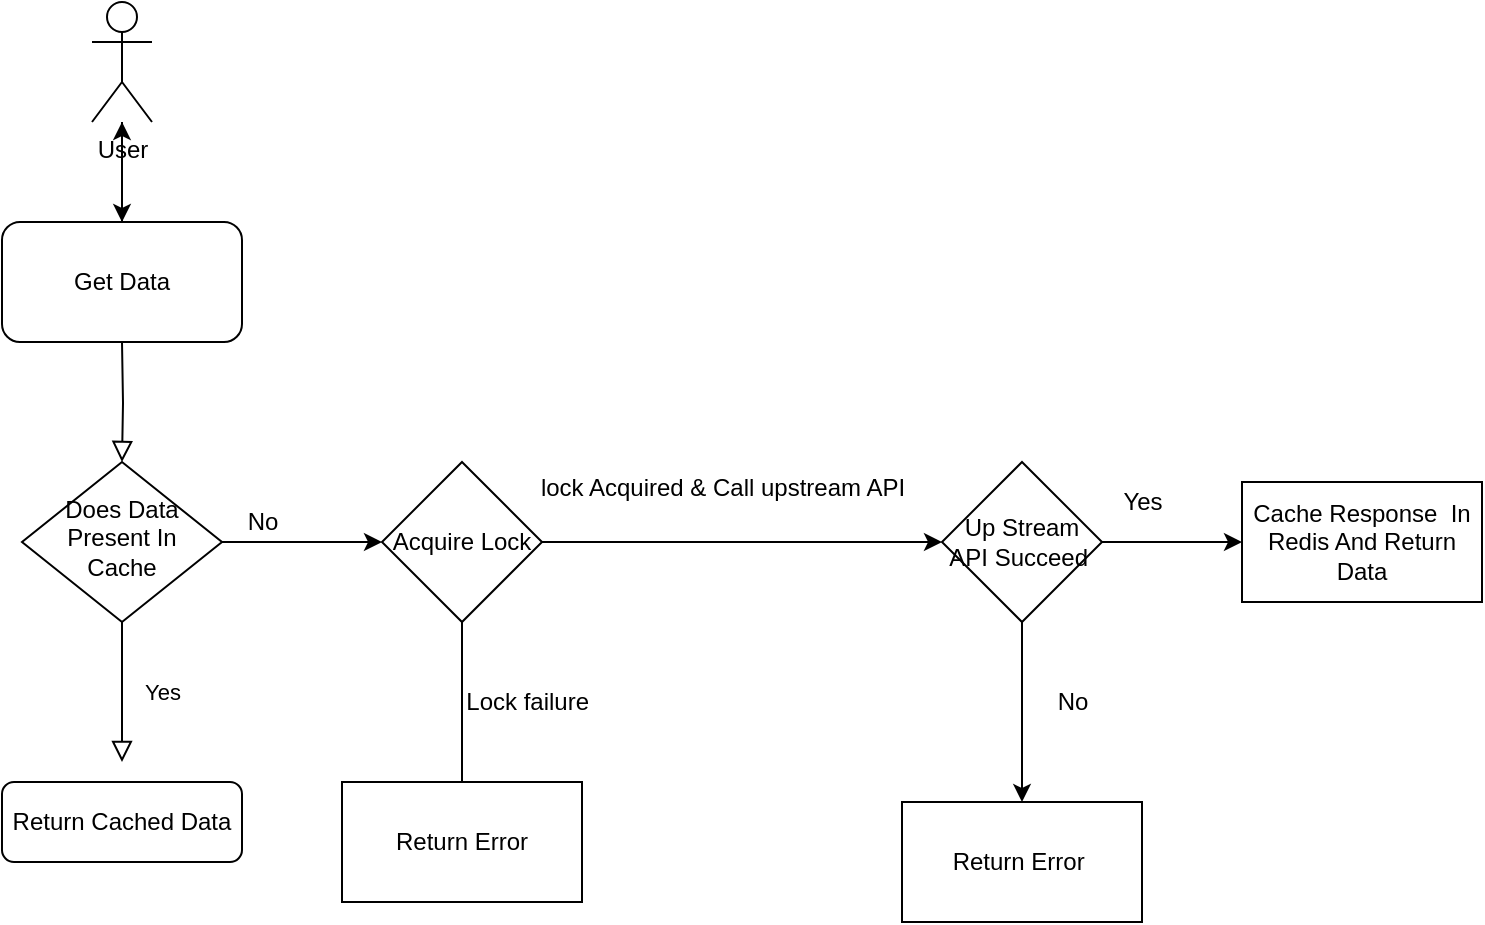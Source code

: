 <mxfile version="15.0.6" type="github">
  <diagram id="C5RBs43oDa-KdzZeNtuy" name="Page-1">
    <mxGraphModel dx="1298" dy="834" grid="1" gridSize="10" guides="1" tooltips="1" connect="1" arrows="1" fold="1" page="1" pageScale="1" pageWidth="827" pageHeight="1169" math="0" shadow="0">
      <root>
        <mxCell id="WIyWlLk6GJQsqaUBKTNV-0" />
        <mxCell id="WIyWlLk6GJQsqaUBKTNV-1" parent="WIyWlLk6GJQsqaUBKTNV-0" />
        <mxCell id="WIyWlLk6GJQsqaUBKTNV-2" value="" style="rounded=0;html=1;jettySize=auto;orthogonalLoop=1;fontSize=11;endArrow=block;endFill=0;endSize=8;strokeWidth=1;shadow=0;labelBackgroundColor=none;edgeStyle=orthogonalEdgeStyle;" parent="WIyWlLk6GJQsqaUBKTNV-1" target="WIyWlLk6GJQsqaUBKTNV-6" edge="1">
          <mxGeometry relative="1" as="geometry">
            <mxPoint x="70" y="180" as="sourcePoint" />
          </mxGeometry>
        </mxCell>
        <mxCell id="WIyWlLk6GJQsqaUBKTNV-4" value="Yes" style="rounded=0;html=1;jettySize=auto;orthogonalLoop=1;fontSize=11;endArrow=block;endFill=0;endSize=8;strokeWidth=1;shadow=0;labelBackgroundColor=none;edgeStyle=orthogonalEdgeStyle;" parent="WIyWlLk6GJQsqaUBKTNV-1" source="WIyWlLk6GJQsqaUBKTNV-6" edge="1">
          <mxGeometry y="20" relative="1" as="geometry">
            <mxPoint as="offset" />
            <mxPoint x="70" y="390" as="targetPoint" />
          </mxGeometry>
        </mxCell>
        <mxCell id="WIyWlLk6GJQsqaUBKTNV-6" value="Does Data Present In Cache" style="rhombus;whiteSpace=wrap;html=1;shadow=0;fontFamily=Helvetica;fontSize=12;align=center;strokeWidth=1;spacing=6;spacingTop=-4;" parent="WIyWlLk6GJQsqaUBKTNV-1" vertex="1">
          <mxGeometry x="20" y="240" width="100" height="80" as="geometry" />
        </mxCell>
        <mxCell id="9hLO5zHrpL0AH_IZ2F6S-10" value="" style="edgeStyle=orthogonalEdgeStyle;rounded=0;orthogonalLoop=1;jettySize=auto;html=1;" parent="WIyWlLk6GJQsqaUBKTNV-1" edge="1">
          <mxGeometry relative="1" as="geometry">
            <mxPoint x="200" y="280" as="targetPoint" />
            <mxPoint x="120" y="280" as="sourcePoint" />
          </mxGeometry>
        </mxCell>
        <mxCell id="WIyWlLk6GJQsqaUBKTNV-12" value="Return Cached Data" style="rounded=1;whiteSpace=wrap;html=1;fontSize=12;glass=0;strokeWidth=1;shadow=0;" parent="WIyWlLk6GJQsqaUBKTNV-1" vertex="1">
          <mxGeometry x="10" y="400" width="120" height="40" as="geometry" />
        </mxCell>
        <mxCell id="9hLO5zHrpL0AH_IZ2F6S-8" value="" style="edgeStyle=orthogonalEdgeStyle;rounded=0;orthogonalLoop=1;jettySize=auto;html=1;" parent="WIyWlLk6GJQsqaUBKTNV-1" source="9hLO5zHrpL0AH_IZ2F6S-3" target="9hLO5zHrpL0AH_IZ2F6S-6" edge="1">
          <mxGeometry relative="1" as="geometry" />
        </mxCell>
        <mxCell id="9hLO5zHrpL0AH_IZ2F6S-3" value="User" style="shape=umlActor;verticalLabelPosition=bottom;verticalAlign=top;html=1;outlineConnect=0;" parent="WIyWlLk6GJQsqaUBKTNV-1" vertex="1">
          <mxGeometry x="55" y="10" width="30" height="60" as="geometry" />
        </mxCell>
        <mxCell id="7Xexp0gkfumny4wuqzGf-0" value="" style="edgeStyle=orthogonalEdgeStyle;rounded=0;orthogonalLoop=1;jettySize=auto;html=1;" parent="WIyWlLk6GJQsqaUBKTNV-1" source="9hLO5zHrpL0AH_IZ2F6S-6" target="9hLO5zHrpL0AH_IZ2F6S-3" edge="1">
          <mxGeometry relative="1" as="geometry" />
        </mxCell>
        <mxCell id="9hLO5zHrpL0AH_IZ2F6S-6" value="Get Data" style="rounded=1;whiteSpace=wrap;html=1;" parent="WIyWlLk6GJQsqaUBKTNV-1" vertex="1">
          <mxGeometry x="10" y="120" width="120" height="60" as="geometry" />
        </mxCell>
        <mxCell id="9hLO5zHrpL0AH_IZ2F6S-17" value="" style="edgeStyle=orthogonalEdgeStyle;rounded=0;orthogonalLoop=1;jettySize=auto;html=1;" parent="WIyWlLk6GJQsqaUBKTNV-1" source="9hLO5zHrpL0AH_IZ2F6S-13" target="9hLO5zHrpL0AH_IZ2F6S-16" edge="1">
          <mxGeometry relative="1" as="geometry" />
        </mxCell>
        <mxCell id="7Xexp0gkfumny4wuqzGf-1" value="" style="edgeStyle=orthogonalEdgeStyle;rounded=0;orthogonalLoop=1;jettySize=auto;html=1;" parent="WIyWlLk6GJQsqaUBKTNV-1" source="9hLO5zHrpL0AH_IZ2F6S-13" target="9hLO5zHrpL0AH_IZ2F6S-23" edge="1">
          <mxGeometry relative="1" as="geometry" />
        </mxCell>
        <mxCell id="9hLO5zHrpL0AH_IZ2F6S-13" value="Up Stream API Succeed&amp;nbsp;" style="rhombus;whiteSpace=wrap;html=1;" parent="WIyWlLk6GJQsqaUBKTNV-1" vertex="1">
          <mxGeometry x="480" y="240" width="80" height="80" as="geometry" />
        </mxCell>
        <mxCell id="9hLO5zHrpL0AH_IZ2F6S-16" value="Return Error&amp;nbsp;" style="whiteSpace=wrap;html=1;" parent="WIyWlLk6GJQsqaUBKTNV-1" vertex="1">
          <mxGeometry x="460" y="410" width="120" height="60" as="geometry" />
        </mxCell>
        <mxCell id="9hLO5zHrpL0AH_IZ2F6S-23" value="&lt;span&gt;Cache Response&amp;nbsp; In Redis And Return Data&lt;/span&gt;" style="whiteSpace=wrap;html=1;" parent="WIyWlLk6GJQsqaUBKTNV-1" vertex="1">
          <mxGeometry x="630" y="250" width="120" height="60" as="geometry" />
        </mxCell>
        <mxCell id="7Xexp0gkfumny4wuqzGf-2" value="Yes" style="text;html=1;align=center;verticalAlign=middle;resizable=0;points=[];autosize=1;strokeColor=none;fillColor=none;" parent="WIyWlLk6GJQsqaUBKTNV-1" vertex="1">
          <mxGeometry x="560" y="250" width="40" height="20" as="geometry" />
        </mxCell>
        <mxCell id="7Xexp0gkfumny4wuqzGf-3" value="No&lt;br&gt;" style="text;html=1;align=center;verticalAlign=middle;resizable=0;points=[];autosize=1;strokeColor=none;fillColor=none;" parent="WIyWlLk6GJQsqaUBKTNV-1" vertex="1">
          <mxGeometry x="530" y="350" width="30" height="20" as="geometry" />
        </mxCell>
        <mxCell id="7Xexp0gkfumny4wuqzGf-5" value="" style="edgeStyle=orthogonalEdgeStyle;rounded=0;orthogonalLoop=1;jettySize=auto;html=1;" parent="WIyWlLk6GJQsqaUBKTNV-1" source="7Xexp0gkfumny4wuqzGf-4" target="9hLO5zHrpL0AH_IZ2F6S-13" edge="1">
          <mxGeometry relative="1" as="geometry" />
        </mxCell>
        <mxCell id="7Xexp0gkfumny4wuqzGf-7" value="" style="edgeStyle=orthogonalEdgeStyle;rounded=0;orthogonalLoop=1;jettySize=auto;html=1;" parent="WIyWlLk6GJQsqaUBKTNV-1" source="7Xexp0gkfumny4wuqzGf-4" edge="1">
          <mxGeometry relative="1" as="geometry">
            <mxPoint x="240" y="410" as="targetPoint" />
          </mxGeometry>
        </mxCell>
        <mxCell id="7Xexp0gkfumny4wuqzGf-4" value="Acquire Lock" style="rhombus;whiteSpace=wrap;html=1;" parent="WIyWlLk6GJQsqaUBKTNV-1" vertex="1">
          <mxGeometry x="200" y="240" width="80" height="80" as="geometry" />
        </mxCell>
        <mxCell id="7Xexp0gkfumny4wuqzGf-6" value="Return Error" style="whiteSpace=wrap;html=1;" parent="WIyWlLk6GJQsqaUBKTNV-1" vertex="1">
          <mxGeometry x="180" y="400" width="120" height="60" as="geometry" />
        </mxCell>
        <mxCell id="7Xexp0gkfumny4wuqzGf-8" value="Lock failure&amp;nbsp;" style="text;html=1;align=center;verticalAlign=middle;resizable=0;points=[];autosize=1;strokeColor=none;fillColor=none;" parent="WIyWlLk6GJQsqaUBKTNV-1" vertex="1">
          <mxGeometry x="234" y="350" width="80" height="20" as="geometry" />
        </mxCell>
        <mxCell id="7Xexp0gkfumny4wuqzGf-11" value="No&lt;br&gt;" style="text;html=1;align=center;verticalAlign=middle;resizable=0;points=[];autosize=1;strokeColor=none;fillColor=none;" parent="WIyWlLk6GJQsqaUBKTNV-1" vertex="1">
          <mxGeometry x="125" y="260" width="30" height="20" as="geometry" />
        </mxCell>
        <mxCell id="7Xexp0gkfumny4wuqzGf-14" value="lock Acquired &amp;amp; Call upstream API&lt;br&gt;&amp;nbsp;" style="text;html=1;align=center;verticalAlign=middle;resizable=0;points=[];autosize=1;strokeColor=none;fillColor=none;" parent="WIyWlLk6GJQsqaUBKTNV-1" vertex="1">
          <mxGeometry x="270" y="245" width="200" height="30" as="geometry" />
        </mxCell>
      </root>
    </mxGraphModel>
  </diagram>
</mxfile>
